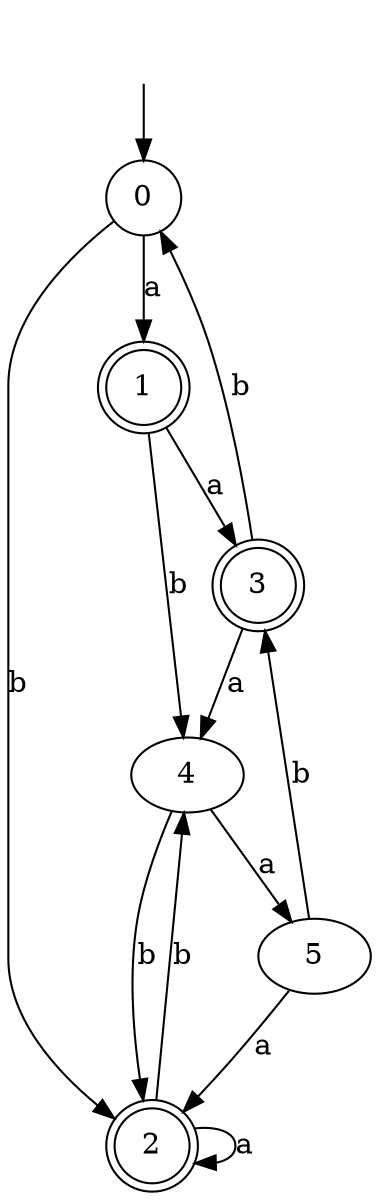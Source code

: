 digraph RandomDFA {
  __start0 [label="", shape=none];
  __start0 -> 0 [label=""];
  0 [shape=circle]
  0 -> 1 [label="a"]
  0 -> 2 [label="b"]
  1 [shape=doublecircle]
  1 -> 3 [label="a"]
  1 -> 4 [label="b"]
  2 [shape=doublecircle]
  2 -> 2 [label="a"]
  2 -> 4 [label="b"]
  3 [shape=doublecircle]
  3 -> 4 [label="a"]
  3 -> 0 [label="b"]
  4
  4 -> 5 [label="a"]
  4 -> 2 [label="b"]
  5
  5 -> 2 [label="a"]
  5 -> 3 [label="b"]
}

